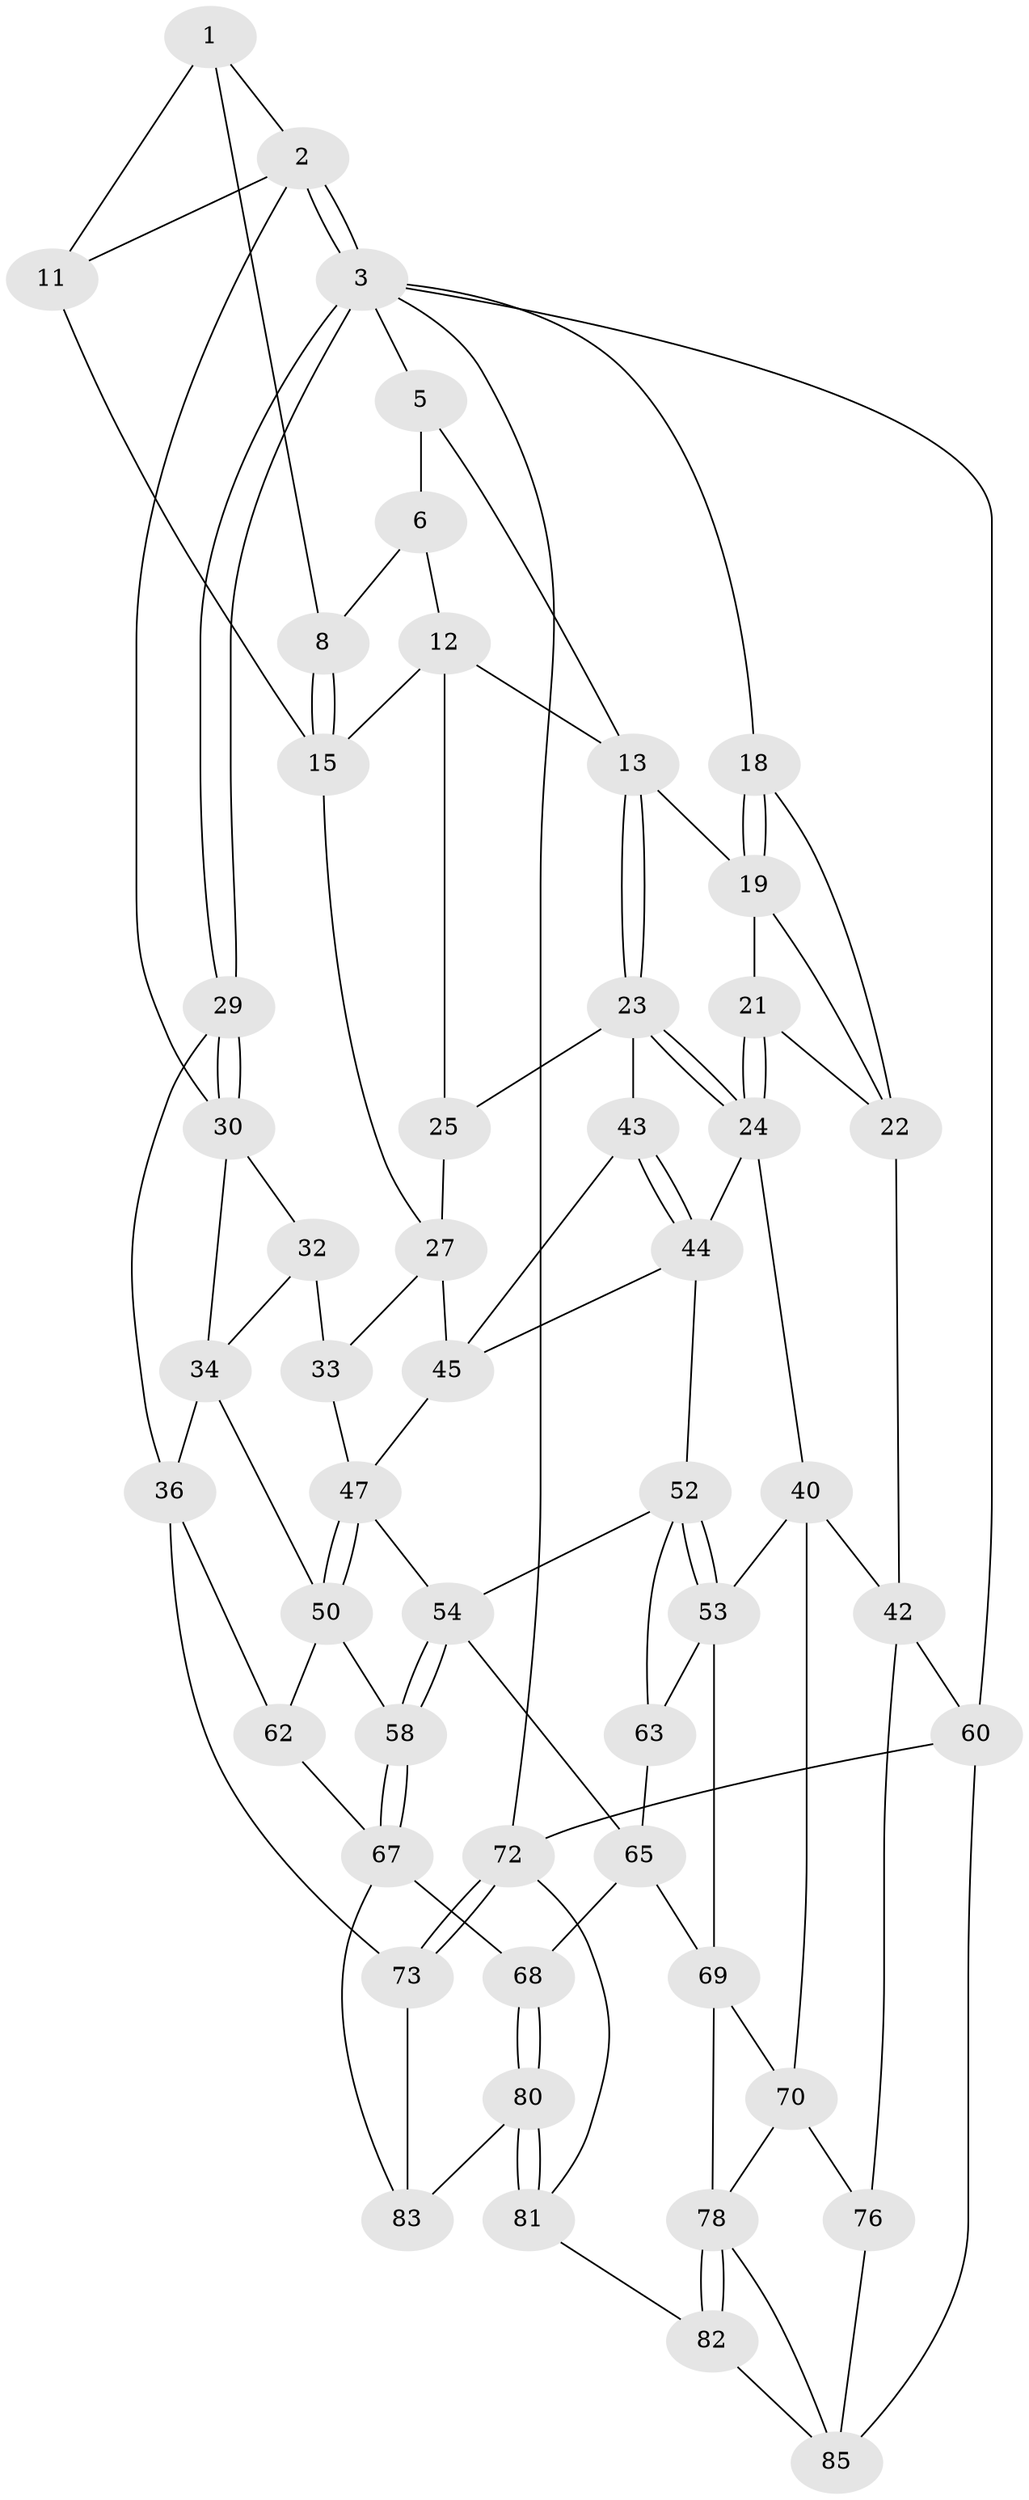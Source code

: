 // Generated by graph-tools (version 1.1) at 2025/24/03/03/25 07:24:32]
// undirected, 52 vertices, 111 edges
graph export_dot {
graph [start="1"]
  node [color=gray90,style=filled];
  1 [pos="+0.5839095691147974+0",super="+7"];
  2 [pos="+0.8634248069822241+0",super="+10"];
  3 [pos="+1+0",super="+4"];
  5 [pos="+0.25624584264794764+0"];
  6 [pos="+0.44937349611111876+0",super="+9"];
  8 [pos="+0.5424223102320923+0.0852785906516515"];
  11 [pos="+0.7468424401239613+0.1529380804423948"];
  12 [pos="+0.41382470800690285+0.1515619531055311",super="+16"];
  13 [pos="+0.39155458156688333+0.1514453588674553",super="+14"];
  15 [pos="+0.5255175185078256+0.10905123190961831",super="+17"];
  18 [pos="+0+0"];
  19 [pos="+0+0.0037024413663276005",super="+20"];
  21 [pos="+0.15238767316283244+0.2480311915648738"];
  22 [pos="+0.11147579900811873+0.25141407642680064",super="+37"];
  23 [pos="+0.32119803927347507+0.2788393499572088",super="+26"];
  24 [pos="+0.2014897844180937+0.3197706756957492",super="+39"];
  25 [pos="+0.46230328192608744+0.21818857189741708"];
  27 [pos="+0.6649630757617895+0.2668298306634246",super="+28"];
  29 [pos="+1+0.22508993047754944"];
  30 [pos="+0.8466756466705841+0.1195807791022411",super="+31"];
  32 [pos="+0.8170273077150562+0.3415421612505109",super="+38"];
  33 [pos="+0.6665372096625677+0.2685453356888659",super="+46"];
  34 [pos="+0.9200603220468166+0.3537240574804292",super="+35"];
  36 [pos="+1+0.4401870424680752",super="+61"];
  40 [pos="+0.2089109283935379+0.5256642545111784",super="+41"];
  42 [pos="+0+0.5346953282863494",super="+59"];
  43 [pos="+0.39112182590498656+0.33898699318799796"];
  44 [pos="+0.37341705927715835+0.42470963470569745",super="+51"];
  45 [pos="+0.5775813330509035+0.3435088955562092",super="+49"];
  47 [pos="+0.7760528130076308+0.5113642937872355",super="+48"];
  50 [pos="+0.8422438926797897+0.5473572776342387",super="+57"];
  52 [pos="+0.5000832774228162+0.5699371263117885",super="+56"];
  53 [pos="+0.4281263893215028+0.6286917446390263",super="+64"];
  54 [pos="+0.670591857249745+0.6199762190336224",super="+55"];
  58 [pos="+0.7304120158002511+0.6996413664078897"];
  60 [pos="+0+1"];
  62 [pos="+0.9170772901032213+0.7706995770008864"];
  63 [pos="+0.46181174618974874+0.7888878328336478"];
  65 [pos="+0.6352738711775608+0.7717877111765663",super="+66"];
  67 [pos="+0.7128992528899647+0.7888362089347878",super="+71"];
  68 [pos="+0.7086638106963289+0.7895191968057101"];
  69 [pos="+0.26017858743916744+0.7374108855578074",super="+77"];
  70 [pos="+0.14689670166680152+0.6360060477005519",super="+75"];
  72 [pos="+1+1"];
  73 [pos="+1+1",super="+74"];
  76 [pos="+0.09532369387858208+0.8166582339289427"];
  78 [pos="+0.4039730171649909+0.9932535958124743",super="+79"];
  80 [pos="+0.6067071489467294+1",super="+84"];
  81 [pos="+0.48978785879245135+1",super="+87"];
  82 [pos="+0.419692631597998+1"];
  83 [pos="+0.8416600487930461+0.8494184602628896",super="+86"];
  85 [pos="+0.04378242591508325+0.9723199409705635",super="+88"];
  1 -- 2;
  1 -- 8;
  1 -- 11;
  2 -- 3;
  2 -- 3;
  2 -- 11;
  2 -- 30;
  3 -- 29;
  3 -- 29;
  3 -- 72;
  3 -- 18;
  3 -- 60;
  3 -- 5;
  5 -- 6;
  5 -- 13;
  6 -- 8;
  6 -- 12;
  8 -- 15;
  8 -- 15;
  11 -- 15;
  12 -- 13;
  12 -- 25;
  12 -- 15;
  13 -- 23;
  13 -- 23;
  13 -- 19;
  15 -- 27;
  18 -- 19;
  18 -- 19;
  18 -- 22;
  19 -- 22;
  19 -- 21;
  21 -- 22;
  21 -- 24;
  21 -- 24;
  22 -- 42;
  23 -- 24;
  23 -- 24;
  23 -- 25;
  23 -- 43;
  24 -- 40;
  24 -- 44;
  25 -- 27;
  27 -- 33;
  27 -- 45;
  29 -- 30;
  29 -- 30;
  29 -- 36;
  30 -- 32;
  30 -- 34;
  32 -- 33 [weight=2];
  32 -- 34;
  33 -- 47;
  34 -- 50;
  34 -- 36;
  36 -- 73;
  36 -- 62;
  40 -- 53;
  40 -- 42;
  40 -- 70;
  42 -- 60;
  42 -- 76;
  43 -- 44;
  43 -- 44;
  43 -- 45;
  44 -- 52;
  44 -- 45;
  45 -- 47;
  47 -- 50;
  47 -- 50;
  47 -- 54;
  50 -- 58;
  50 -- 62;
  52 -- 53;
  52 -- 53;
  52 -- 63;
  52 -- 54;
  53 -- 69;
  53 -- 63;
  54 -- 58;
  54 -- 58;
  54 -- 65;
  58 -- 67;
  58 -- 67;
  60 -- 72;
  60 -- 85;
  62 -- 67;
  63 -- 65;
  65 -- 68;
  65 -- 69;
  67 -- 68;
  67 -- 83;
  68 -- 80;
  68 -- 80;
  69 -- 70;
  69 -- 78;
  70 -- 78;
  70 -- 76;
  72 -- 73;
  72 -- 73;
  72 -- 81;
  73 -- 83 [weight=2];
  76 -- 85;
  78 -- 82;
  78 -- 82;
  78 -- 85;
  80 -- 81 [weight=2];
  80 -- 81;
  80 -- 83;
  81 -- 82;
  82 -- 85;
}
